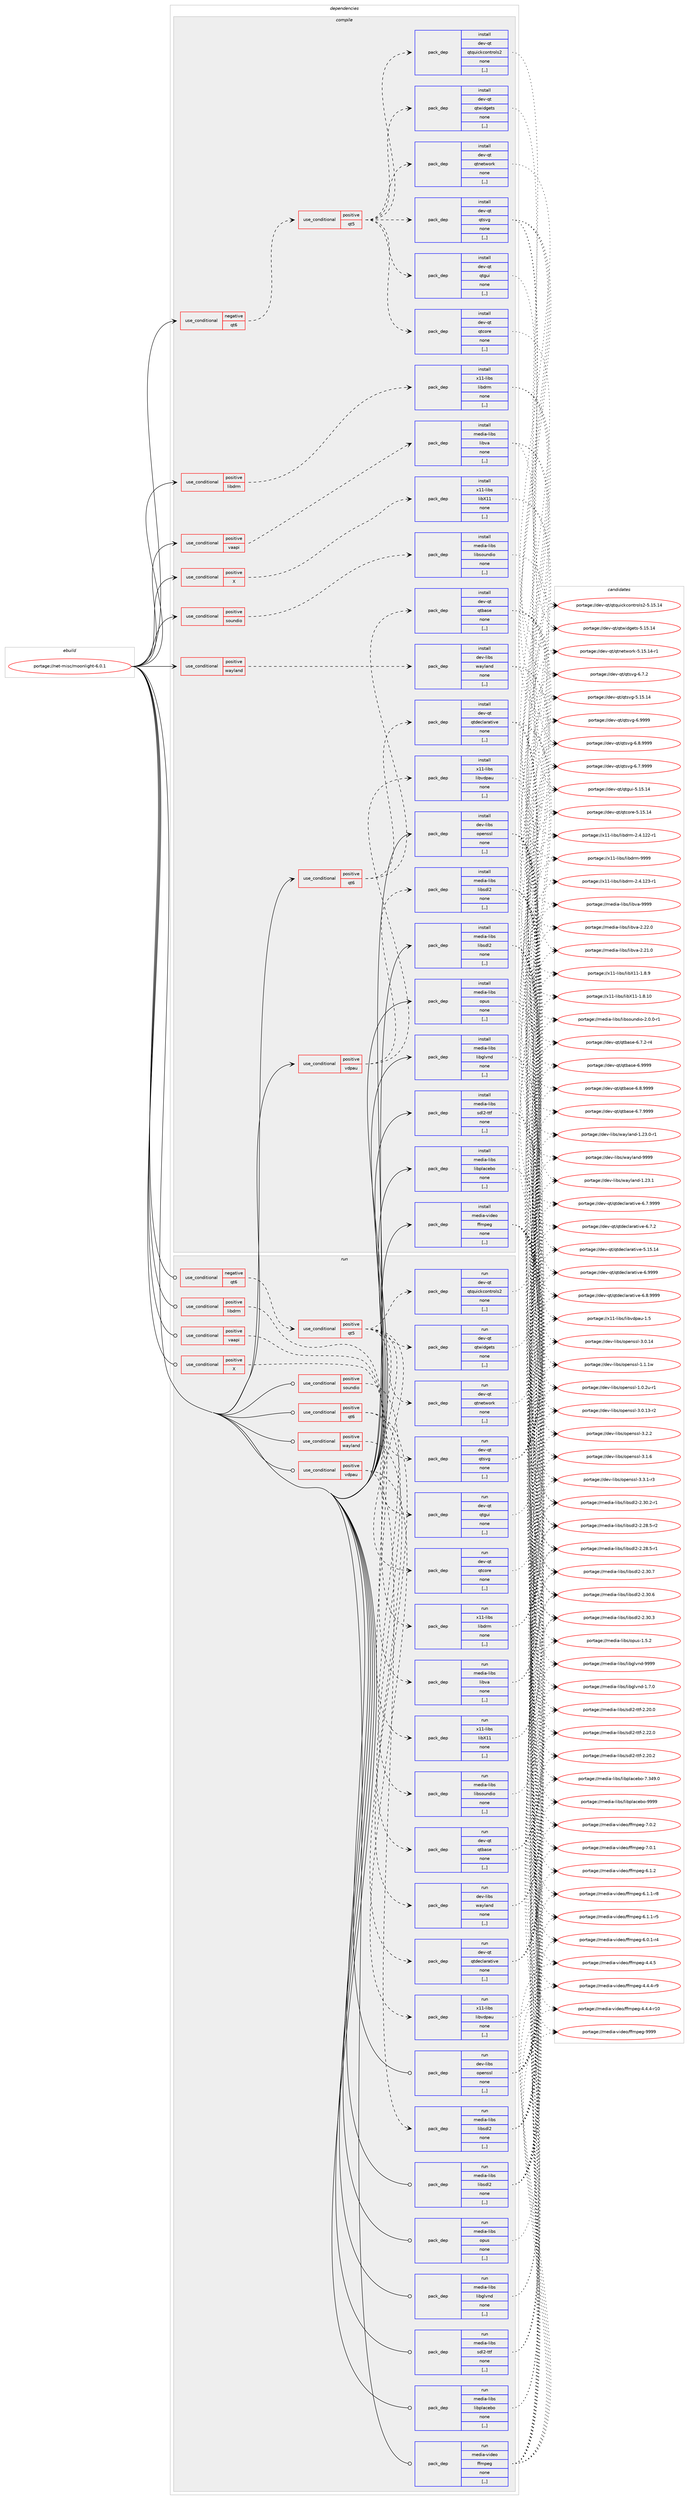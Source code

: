 digraph prolog {

# *************
# Graph options
# *************

newrank=true;
concentrate=true;
compound=true;
graph [rankdir=LR,fontname=Helvetica,fontsize=10,ranksep=1.5];#, ranksep=2.5, nodesep=0.2];
edge  [arrowhead=vee];
node  [fontname=Helvetica,fontsize=10];

# **********
# The ebuild
# **********

subgraph cluster_leftcol {
color=gray;
label=<<i>ebuild</i>>;
id [label="portage://net-misc/moonlight-6.0.1", color=red, width=4, href="../net-misc/moonlight-6.0.1.svg"];
}

# ****************
# The dependencies
# ****************

subgraph cluster_midcol {
color=gray;
label=<<i>dependencies</i>>;
subgraph cluster_compile {
fillcolor="#eeeeee";
style=filled;
label=<<i>compile</i>>;
subgraph cond231642 {
dependency882439 [label=<<TABLE BORDER="0" CELLBORDER="1" CELLSPACING="0" CELLPADDING="4"><TR><TD ROWSPAN="3" CELLPADDING="10">use_conditional</TD></TR><TR><TD>negative</TD></TR><TR><TD>qt6</TD></TR></TABLE>>, shape=none, color=red];
subgraph cond231643 {
dependency882440 [label=<<TABLE BORDER="0" CELLBORDER="1" CELLSPACING="0" CELLPADDING="4"><TR><TD ROWSPAN="3" CELLPADDING="10">use_conditional</TD></TR><TR><TD>positive</TD></TR><TR><TD>qt5</TD></TR></TABLE>>, shape=none, color=red];
subgraph pack644357 {
dependency882441 [label=<<TABLE BORDER="0" CELLBORDER="1" CELLSPACING="0" CELLPADDING="4" WIDTH="220"><TR><TD ROWSPAN="6" CELLPADDING="30">pack_dep</TD></TR><TR><TD WIDTH="110">install</TD></TR><TR><TD>dev-qt</TD></TR><TR><TD>qtcore</TD></TR><TR><TD>none</TD></TR><TR><TD>[,,]</TD></TR></TABLE>>, shape=none, color=blue];
}
dependency882440:e -> dependency882441:w [weight=20,style="dashed",arrowhead="vee"];
subgraph pack644358 {
dependency882442 [label=<<TABLE BORDER="0" CELLBORDER="1" CELLSPACING="0" CELLPADDING="4" WIDTH="220"><TR><TD ROWSPAN="6" CELLPADDING="30">pack_dep</TD></TR><TR><TD WIDTH="110">install</TD></TR><TR><TD>dev-qt</TD></TR><TR><TD>qtgui</TD></TR><TR><TD>none</TD></TR><TR><TD>[,,]</TD></TR></TABLE>>, shape=none, color=blue];
}
dependency882440:e -> dependency882442:w [weight=20,style="dashed",arrowhead="vee"];
subgraph pack644359 {
dependency882443 [label=<<TABLE BORDER="0" CELLBORDER="1" CELLSPACING="0" CELLPADDING="4" WIDTH="220"><TR><TD ROWSPAN="6" CELLPADDING="30">pack_dep</TD></TR><TR><TD WIDTH="110">install</TD></TR><TR><TD>dev-qt</TD></TR><TR><TD>qtnetwork</TD></TR><TR><TD>none</TD></TR><TR><TD>[,,]</TD></TR></TABLE>>, shape=none, color=blue];
}
dependency882440:e -> dependency882443:w [weight=20,style="dashed",arrowhead="vee"];
subgraph pack644360 {
dependency882444 [label=<<TABLE BORDER="0" CELLBORDER="1" CELLSPACING="0" CELLPADDING="4" WIDTH="220"><TR><TD ROWSPAN="6" CELLPADDING="30">pack_dep</TD></TR><TR><TD WIDTH="110">install</TD></TR><TR><TD>dev-qt</TD></TR><TR><TD>qtquickcontrols2</TD></TR><TR><TD>none</TD></TR><TR><TD>[,,]</TD></TR></TABLE>>, shape=none, color=blue];
}
dependency882440:e -> dependency882444:w [weight=20,style="dashed",arrowhead="vee"];
subgraph pack644361 {
dependency882445 [label=<<TABLE BORDER="0" CELLBORDER="1" CELLSPACING="0" CELLPADDING="4" WIDTH="220"><TR><TD ROWSPAN="6" CELLPADDING="30">pack_dep</TD></TR><TR><TD WIDTH="110">install</TD></TR><TR><TD>dev-qt</TD></TR><TR><TD>qtsvg</TD></TR><TR><TD>none</TD></TR><TR><TD>[,,]</TD></TR></TABLE>>, shape=none, color=blue];
}
dependency882440:e -> dependency882445:w [weight=20,style="dashed",arrowhead="vee"];
subgraph pack644362 {
dependency882446 [label=<<TABLE BORDER="0" CELLBORDER="1" CELLSPACING="0" CELLPADDING="4" WIDTH="220"><TR><TD ROWSPAN="6" CELLPADDING="30">pack_dep</TD></TR><TR><TD WIDTH="110">install</TD></TR><TR><TD>dev-qt</TD></TR><TR><TD>qtwidgets</TD></TR><TR><TD>none</TD></TR><TR><TD>[,,]</TD></TR></TABLE>>, shape=none, color=blue];
}
dependency882440:e -> dependency882446:w [weight=20,style="dashed",arrowhead="vee"];
}
dependency882439:e -> dependency882440:w [weight=20,style="dashed",arrowhead="vee"];
}
id:e -> dependency882439:w [weight=20,style="solid",arrowhead="vee"];
subgraph cond231644 {
dependency882447 [label=<<TABLE BORDER="0" CELLBORDER="1" CELLSPACING="0" CELLPADDING="4"><TR><TD ROWSPAN="3" CELLPADDING="10">use_conditional</TD></TR><TR><TD>positive</TD></TR><TR><TD>X</TD></TR></TABLE>>, shape=none, color=red];
subgraph pack644363 {
dependency882448 [label=<<TABLE BORDER="0" CELLBORDER="1" CELLSPACING="0" CELLPADDING="4" WIDTH="220"><TR><TD ROWSPAN="6" CELLPADDING="30">pack_dep</TD></TR><TR><TD WIDTH="110">install</TD></TR><TR><TD>x11-libs</TD></TR><TR><TD>libX11</TD></TR><TR><TD>none</TD></TR><TR><TD>[,,]</TD></TR></TABLE>>, shape=none, color=blue];
}
dependency882447:e -> dependency882448:w [weight=20,style="dashed",arrowhead="vee"];
}
id:e -> dependency882447:w [weight=20,style="solid",arrowhead="vee"];
subgraph cond231645 {
dependency882449 [label=<<TABLE BORDER="0" CELLBORDER="1" CELLSPACING="0" CELLPADDING="4"><TR><TD ROWSPAN="3" CELLPADDING="10">use_conditional</TD></TR><TR><TD>positive</TD></TR><TR><TD>libdrm</TD></TR></TABLE>>, shape=none, color=red];
subgraph pack644364 {
dependency882450 [label=<<TABLE BORDER="0" CELLBORDER="1" CELLSPACING="0" CELLPADDING="4" WIDTH="220"><TR><TD ROWSPAN="6" CELLPADDING="30">pack_dep</TD></TR><TR><TD WIDTH="110">install</TD></TR><TR><TD>x11-libs</TD></TR><TR><TD>libdrm</TD></TR><TR><TD>none</TD></TR><TR><TD>[,,]</TD></TR></TABLE>>, shape=none, color=blue];
}
dependency882449:e -> dependency882450:w [weight=20,style="dashed",arrowhead="vee"];
}
id:e -> dependency882449:w [weight=20,style="solid",arrowhead="vee"];
subgraph cond231646 {
dependency882451 [label=<<TABLE BORDER="0" CELLBORDER="1" CELLSPACING="0" CELLPADDING="4"><TR><TD ROWSPAN="3" CELLPADDING="10">use_conditional</TD></TR><TR><TD>positive</TD></TR><TR><TD>qt6</TD></TR></TABLE>>, shape=none, color=red];
subgraph pack644365 {
dependency882452 [label=<<TABLE BORDER="0" CELLBORDER="1" CELLSPACING="0" CELLPADDING="4" WIDTH="220"><TR><TD ROWSPAN="6" CELLPADDING="30">pack_dep</TD></TR><TR><TD WIDTH="110">install</TD></TR><TR><TD>dev-qt</TD></TR><TR><TD>qtbase</TD></TR><TR><TD>none</TD></TR><TR><TD>[,,]</TD></TR></TABLE>>, shape=none, color=blue];
}
dependency882451:e -> dependency882452:w [weight=20,style="dashed",arrowhead="vee"];
subgraph pack644366 {
dependency882453 [label=<<TABLE BORDER="0" CELLBORDER="1" CELLSPACING="0" CELLPADDING="4" WIDTH="220"><TR><TD ROWSPAN="6" CELLPADDING="30">pack_dep</TD></TR><TR><TD WIDTH="110">install</TD></TR><TR><TD>dev-qt</TD></TR><TR><TD>qtdeclarative</TD></TR><TR><TD>none</TD></TR><TR><TD>[,,]</TD></TR></TABLE>>, shape=none, color=blue];
}
dependency882451:e -> dependency882453:w [weight=20,style="dashed",arrowhead="vee"];
}
id:e -> dependency882451:w [weight=20,style="solid",arrowhead="vee"];
subgraph cond231647 {
dependency882454 [label=<<TABLE BORDER="0" CELLBORDER="1" CELLSPACING="0" CELLPADDING="4"><TR><TD ROWSPAN="3" CELLPADDING="10">use_conditional</TD></TR><TR><TD>positive</TD></TR><TR><TD>soundio</TD></TR></TABLE>>, shape=none, color=red];
subgraph pack644367 {
dependency882455 [label=<<TABLE BORDER="0" CELLBORDER="1" CELLSPACING="0" CELLPADDING="4" WIDTH="220"><TR><TD ROWSPAN="6" CELLPADDING="30">pack_dep</TD></TR><TR><TD WIDTH="110">install</TD></TR><TR><TD>media-libs</TD></TR><TR><TD>libsoundio</TD></TR><TR><TD>none</TD></TR><TR><TD>[,,]</TD></TR></TABLE>>, shape=none, color=blue];
}
dependency882454:e -> dependency882455:w [weight=20,style="dashed",arrowhead="vee"];
}
id:e -> dependency882454:w [weight=20,style="solid",arrowhead="vee"];
subgraph cond231648 {
dependency882456 [label=<<TABLE BORDER="0" CELLBORDER="1" CELLSPACING="0" CELLPADDING="4"><TR><TD ROWSPAN="3" CELLPADDING="10">use_conditional</TD></TR><TR><TD>positive</TD></TR><TR><TD>vaapi</TD></TR></TABLE>>, shape=none, color=red];
subgraph pack644368 {
dependency882457 [label=<<TABLE BORDER="0" CELLBORDER="1" CELLSPACING="0" CELLPADDING="4" WIDTH="220"><TR><TD ROWSPAN="6" CELLPADDING="30">pack_dep</TD></TR><TR><TD WIDTH="110">install</TD></TR><TR><TD>media-libs</TD></TR><TR><TD>libva</TD></TR><TR><TD>none</TD></TR><TR><TD>[,,]</TD></TR></TABLE>>, shape=none, color=blue];
}
dependency882456:e -> dependency882457:w [weight=20,style="dashed",arrowhead="vee"];
}
id:e -> dependency882456:w [weight=20,style="solid",arrowhead="vee"];
subgraph cond231649 {
dependency882458 [label=<<TABLE BORDER="0" CELLBORDER="1" CELLSPACING="0" CELLPADDING="4"><TR><TD ROWSPAN="3" CELLPADDING="10">use_conditional</TD></TR><TR><TD>positive</TD></TR><TR><TD>vdpau</TD></TR></TABLE>>, shape=none, color=red];
subgraph pack644369 {
dependency882459 [label=<<TABLE BORDER="0" CELLBORDER="1" CELLSPACING="0" CELLPADDING="4" WIDTH="220"><TR><TD ROWSPAN="6" CELLPADDING="30">pack_dep</TD></TR><TR><TD WIDTH="110">install</TD></TR><TR><TD>x11-libs</TD></TR><TR><TD>libvdpau</TD></TR><TR><TD>none</TD></TR><TR><TD>[,,]</TD></TR></TABLE>>, shape=none, color=blue];
}
dependency882458:e -> dependency882459:w [weight=20,style="dashed",arrowhead="vee"];
subgraph pack644370 {
dependency882460 [label=<<TABLE BORDER="0" CELLBORDER="1" CELLSPACING="0" CELLPADDING="4" WIDTH="220"><TR><TD ROWSPAN="6" CELLPADDING="30">pack_dep</TD></TR><TR><TD WIDTH="110">install</TD></TR><TR><TD>media-libs</TD></TR><TR><TD>libsdl2</TD></TR><TR><TD>none</TD></TR><TR><TD>[,,]</TD></TR></TABLE>>, shape=none, color=blue];
}
dependency882458:e -> dependency882460:w [weight=20,style="dashed",arrowhead="vee"];
}
id:e -> dependency882458:w [weight=20,style="solid",arrowhead="vee"];
subgraph cond231650 {
dependency882461 [label=<<TABLE BORDER="0" CELLBORDER="1" CELLSPACING="0" CELLPADDING="4"><TR><TD ROWSPAN="3" CELLPADDING="10">use_conditional</TD></TR><TR><TD>positive</TD></TR><TR><TD>wayland</TD></TR></TABLE>>, shape=none, color=red];
subgraph pack644371 {
dependency882462 [label=<<TABLE BORDER="0" CELLBORDER="1" CELLSPACING="0" CELLPADDING="4" WIDTH="220"><TR><TD ROWSPAN="6" CELLPADDING="30">pack_dep</TD></TR><TR><TD WIDTH="110">install</TD></TR><TR><TD>dev-libs</TD></TR><TR><TD>wayland</TD></TR><TR><TD>none</TD></TR><TR><TD>[,,]</TD></TR></TABLE>>, shape=none, color=blue];
}
dependency882461:e -> dependency882462:w [weight=20,style="dashed",arrowhead="vee"];
}
id:e -> dependency882461:w [weight=20,style="solid",arrowhead="vee"];
subgraph pack644372 {
dependency882463 [label=<<TABLE BORDER="0" CELLBORDER="1" CELLSPACING="0" CELLPADDING="4" WIDTH="220"><TR><TD ROWSPAN="6" CELLPADDING="30">pack_dep</TD></TR><TR><TD WIDTH="110">install</TD></TR><TR><TD>dev-libs</TD></TR><TR><TD>openssl</TD></TR><TR><TD>none</TD></TR><TR><TD>[,,]</TD></TR></TABLE>>, shape=none, color=blue];
}
id:e -> dependency882463:w [weight=20,style="solid",arrowhead="vee"];
subgraph pack644373 {
dependency882464 [label=<<TABLE BORDER="0" CELLBORDER="1" CELLSPACING="0" CELLPADDING="4" WIDTH="220"><TR><TD ROWSPAN="6" CELLPADDING="30">pack_dep</TD></TR><TR><TD WIDTH="110">install</TD></TR><TR><TD>media-libs</TD></TR><TR><TD>libglvnd</TD></TR><TR><TD>none</TD></TR><TR><TD>[,,]</TD></TR></TABLE>>, shape=none, color=blue];
}
id:e -> dependency882464:w [weight=20,style="solid",arrowhead="vee"];
subgraph pack644374 {
dependency882465 [label=<<TABLE BORDER="0" CELLBORDER="1" CELLSPACING="0" CELLPADDING="4" WIDTH="220"><TR><TD ROWSPAN="6" CELLPADDING="30">pack_dep</TD></TR><TR><TD WIDTH="110">install</TD></TR><TR><TD>media-libs</TD></TR><TR><TD>libplacebo</TD></TR><TR><TD>none</TD></TR><TR><TD>[,,]</TD></TR></TABLE>>, shape=none, color=blue];
}
id:e -> dependency882465:w [weight=20,style="solid",arrowhead="vee"];
subgraph pack644375 {
dependency882466 [label=<<TABLE BORDER="0" CELLBORDER="1" CELLSPACING="0" CELLPADDING="4" WIDTH="220"><TR><TD ROWSPAN="6" CELLPADDING="30">pack_dep</TD></TR><TR><TD WIDTH="110">install</TD></TR><TR><TD>media-libs</TD></TR><TR><TD>libsdl2</TD></TR><TR><TD>none</TD></TR><TR><TD>[,,]</TD></TR></TABLE>>, shape=none, color=blue];
}
id:e -> dependency882466:w [weight=20,style="solid",arrowhead="vee"];
subgraph pack644376 {
dependency882467 [label=<<TABLE BORDER="0" CELLBORDER="1" CELLSPACING="0" CELLPADDING="4" WIDTH="220"><TR><TD ROWSPAN="6" CELLPADDING="30">pack_dep</TD></TR><TR><TD WIDTH="110">install</TD></TR><TR><TD>media-libs</TD></TR><TR><TD>opus</TD></TR><TR><TD>none</TD></TR><TR><TD>[,,]</TD></TR></TABLE>>, shape=none, color=blue];
}
id:e -> dependency882467:w [weight=20,style="solid",arrowhead="vee"];
subgraph pack644377 {
dependency882468 [label=<<TABLE BORDER="0" CELLBORDER="1" CELLSPACING="0" CELLPADDING="4" WIDTH="220"><TR><TD ROWSPAN="6" CELLPADDING="30">pack_dep</TD></TR><TR><TD WIDTH="110">install</TD></TR><TR><TD>media-libs</TD></TR><TR><TD>sdl2-ttf</TD></TR><TR><TD>none</TD></TR><TR><TD>[,,]</TD></TR></TABLE>>, shape=none, color=blue];
}
id:e -> dependency882468:w [weight=20,style="solid",arrowhead="vee"];
subgraph pack644378 {
dependency882469 [label=<<TABLE BORDER="0" CELLBORDER="1" CELLSPACING="0" CELLPADDING="4" WIDTH="220"><TR><TD ROWSPAN="6" CELLPADDING="30">pack_dep</TD></TR><TR><TD WIDTH="110">install</TD></TR><TR><TD>media-video</TD></TR><TR><TD>ffmpeg</TD></TR><TR><TD>none</TD></TR><TR><TD>[,,]</TD></TR></TABLE>>, shape=none, color=blue];
}
id:e -> dependency882469:w [weight=20,style="solid",arrowhead="vee"];
}
subgraph cluster_compileandrun {
fillcolor="#eeeeee";
style=filled;
label=<<i>compile and run</i>>;
}
subgraph cluster_run {
fillcolor="#eeeeee";
style=filled;
label=<<i>run</i>>;
subgraph cond231651 {
dependency882470 [label=<<TABLE BORDER="0" CELLBORDER="1" CELLSPACING="0" CELLPADDING="4"><TR><TD ROWSPAN="3" CELLPADDING="10">use_conditional</TD></TR><TR><TD>negative</TD></TR><TR><TD>qt6</TD></TR></TABLE>>, shape=none, color=red];
subgraph cond231652 {
dependency882471 [label=<<TABLE BORDER="0" CELLBORDER="1" CELLSPACING="0" CELLPADDING="4"><TR><TD ROWSPAN="3" CELLPADDING="10">use_conditional</TD></TR><TR><TD>positive</TD></TR><TR><TD>qt5</TD></TR></TABLE>>, shape=none, color=red];
subgraph pack644379 {
dependency882472 [label=<<TABLE BORDER="0" CELLBORDER="1" CELLSPACING="0" CELLPADDING="4" WIDTH="220"><TR><TD ROWSPAN="6" CELLPADDING="30">pack_dep</TD></TR><TR><TD WIDTH="110">run</TD></TR><TR><TD>dev-qt</TD></TR><TR><TD>qtcore</TD></TR><TR><TD>none</TD></TR><TR><TD>[,,]</TD></TR></TABLE>>, shape=none, color=blue];
}
dependency882471:e -> dependency882472:w [weight=20,style="dashed",arrowhead="vee"];
subgraph pack644380 {
dependency882473 [label=<<TABLE BORDER="0" CELLBORDER="1" CELLSPACING="0" CELLPADDING="4" WIDTH="220"><TR><TD ROWSPAN="6" CELLPADDING="30">pack_dep</TD></TR><TR><TD WIDTH="110">run</TD></TR><TR><TD>dev-qt</TD></TR><TR><TD>qtgui</TD></TR><TR><TD>none</TD></TR><TR><TD>[,,]</TD></TR></TABLE>>, shape=none, color=blue];
}
dependency882471:e -> dependency882473:w [weight=20,style="dashed",arrowhead="vee"];
subgraph pack644381 {
dependency882474 [label=<<TABLE BORDER="0" CELLBORDER="1" CELLSPACING="0" CELLPADDING="4" WIDTH="220"><TR><TD ROWSPAN="6" CELLPADDING="30">pack_dep</TD></TR><TR><TD WIDTH="110">run</TD></TR><TR><TD>dev-qt</TD></TR><TR><TD>qtnetwork</TD></TR><TR><TD>none</TD></TR><TR><TD>[,,]</TD></TR></TABLE>>, shape=none, color=blue];
}
dependency882471:e -> dependency882474:w [weight=20,style="dashed",arrowhead="vee"];
subgraph pack644382 {
dependency882475 [label=<<TABLE BORDER="0" CELLBORDER="1" CELLSPACING="0" CELLPADDING="4" WIDTH="220"><TR><TD ROWSPAN="6" CELLPADDING="30">pack_dep</TD></TR><TR><TD WIDTH="110">run</TD></TR><TR><TD>dev-qt</TD></TR><TR><TD>qtquickcontrols2</TD></TR><TR><TD>none</TD></TR><TR><TD>[,,]</TD></TR></TABLE>>, shape=none, color=blue];
}
dependency882471:e -> dependency882475:w [weight=20,style="dashed",arrowhead="vee"];
subgraph pack644383 {
dependency882476 [label=<<TABLE BORDER="0" CELLBORDER="1" CELLSPACING="0" CELLPADDING="4" WIDTH="220"><TR><TD ROWSPAN="6" CELLPADDING="30">pack_dep</TD></TR><TR><TD WIDTH="110">run</TD></TR><TR><TD>dev-qt</TD></TR><TR><TD>qtsvg</TD></TR><TR><TD>none</TD></TR><TR><TD>[,,]</TD></TR></TABLE>>, shape=none, color=blue];
}
dependency882471:e -> dependency882476:w [weight=20,style="dashed",arrowhead="vee"];
subgraph pack644384 {
dependency882477 [label=<<TABLE BORDER="0" CELLBORDER="1" CELLSPACING="0" CELLPADDING="4" WIDTH="220"><TR><TD ROWSPAN="6" CELLPADDING="30">pack_dep</TD></TR><TR><TD WIDTH="110">run</TD></TR><TR><TD>dev-qt</TD></TR><TR><TD>qtwidgets</TD></TR><TR><TD>none</TD></TR><TR><TD>[,,]</TD></TR></TABLE>>, shape=none, color=blue];
}
dependency882471:e -> dependency882477:w [weight=20,style="dashed",arrowhead="vee"];
}
dependency882470:e -> dependency882471:w [weight=20,style="dashed",arrowhead="vee"];
}
id:e -> dependency882470:w [weight=20,style="solid",arrowhead="odot"];
subgraph cond231653 {
dependency882478 [label=<<TABLE BORDER="0" CELLBORDER="1" CELLSPACING="0" CELLPADDING="4"><TR><TD ROWSPAN="3" CELLPADDING="10">use_conditional</TD></TR><TR><TD>positive</TD></TR><TR><TD>X</TD></TR></TABLE>>, shape=none, color=red];
subgraph pack644385 {
dependency882479 [label=<<TABLE BORDER="0" CELLBORDER="1" CELLSPACING="0" CELLPADDING="4" WIDTH="220"><TR><TD ROWSPAN="6" CELLPADDING="30">pack_dep</TD></TR><TR><TD WIDTH="110">run</TD></TR><TR><TD>x11-libs</TD></TR><TR><TD>libX11</TD></TR><TR><TD>none</TD></TR><TR><TD>[,,]</TD></TR></TABLE>>, shape=none, color=blue];
}
dependency882478:e -> dependency882479:w [weight=20,style="dashed",arrowhead="vee"];
}
id:e -> dependency882478:w [weight=20,style="solid",arrowhead="odot"];
subgraph cond231654 {
dependency882480 [label=<<TABLE BORDER="0" CELLBORDER="1" CELLSPACING="0" CELLPADDING="4"><TR><TD ROWSPAN="3" CELLPADDING="10">use_conditional</TD></TR><TR><TD>positive</TD></TR><TR><TD>libdrm</TD></TR></TABLE>>, shape=none, color=red];
subgraph pack644386 {
dependency882481 [label=<<TABLE BORDER="0" CELLBORDER="1" CELLSPACING="0" CELLPADDING="4" WIDTH="220"><TR><TD ROWSPAN="6" CELLPADDING="30">pack_dep</TD></TR><TR><TD WIDTH="110">run</TD></TR><TR><TD>x11-libs</TD></TR><TR><TD>libdrm</TD></TR><TR><TD>none</TD></TR><TR><TD>[,,]</TD></TR></TABLE>>, shape=none, color=blue];
}
dependency882480:e -> dependency882481:w [weight=20,style="dashed",arrowhead="vee"];
}
id:e -> dependency882480:w [weight=20,style="solid",arrowhead="odot"];
subgraph cond231655 {
dependency882482 [label=<<TABLE BORDER="0" CELLBORDER="1" CELLSPACING="0" CELLPADDING="4"><TR><TD ROWSPAN="3" CELLPADDING="10">use_conditional</TD></TR><TR><TD>positive</TD></TR><TR><TD>qt6</TD></TR></TABLE>>, shape=none, color=red];
subgraph pack644387 {
dependency882483 [label=<<TABLE BORDER="0" CELLBORDER="1" CELLSPACING="0" CELLPADDING="4" WIDTH="220"><TR><TD ROWSPAN="6" CELLPADDING="30">pack_dep</TD></TR><TR><TD WIDTH="110">run</TD></TR><TR><TD>dev-qt</TD></TR><TR><TD>qtbase</TD></TR><TR><TD>none</TD></TR><TR><TD>[,,]</TD></TR></TABLE>>, shape=none, color=blue];
}
dependency882482:e -> dependency882483:w [weight=20,style="dashed",arrowhead="vee"];
subgraph pack644388 {
dependency882484 [label=<<TABLE BORDER="0" CELLBORDER="1" CELLSPACING="0" CELLPADDING="4" WIDTH="220"><TR><TD ROWSPAN="6" CELLPADDING="30">pack_dep</TD></TR><TR><TD WIDTH="110">run</TD></TR><TR><TD>dev-qt</TD></TR><TR><TD>qtdeclarative</TD></TR><TR><TD>none</TD></TR><TR><TD>[,,]</TD></TR></TABLE>>, shape=none, color=blue];
}
dependency882482:e -> dependency882484:w [weight=20,style="dashed",arrowhead="vee"];
}
id:e -> dependency882482:w [weight=20,style="solid",arrowhead="odot"];
subgraph cond231656 {
dependency882485 [label=<<TABLE BORDER="0" CELLBORDER="1" CELLSPACING="0" CELLPADDING="4"><TR><TD ROWSPAN="3" CELLPADDING="10">use_conditional</TD></TR><TR><TD>positive</TD></TR><TR><TD>soundio</TD></TR></TABLE>>, shape=none, color=red];
subgraph pack644389 {
dependency882486 [label=<<TABLE BORDER="0" CELLBORDER="1" CELLSPACING="0" CELLPADDING="4" WIDTH="220"><TR><TD ROWSPAN="6" CELLPADDING="30">pack_dep</TD></TR><TR><TD WIDTH="110">run</TD></TR><TR><TD>media-libs</TD></TR><TR><TD>libsoundio</TD></TR><TR><TD>none</TD></TR><TR><TD>[,,]</TD></TR></TABLE>>, shape=none, color=blue];
}
dependency882485:e -> dependency882486:w [weight=20,style="dashed",arrowhead="vee"];
}
id:e -> dependency882485:w [weight=20,style="solid",arrowhead="odot"];
subgraph cond231657 {
dependency882487 [label=<<TABLE BORDER="0" CELLBORDER="1" CELLSPACING="0" CELLPADDING="4"><TR><TD ROWSPAN="3" CELLPADDING="10">use_conditional</TD></TR><TR><TD>positive</TD></TR><TR><TD>vaapi</TD></TR></TABLE>>, shape=none, color=red];
subgraph pack644390 {
dependency882488 [label=<<TABLE BORDER="0" CELLBORDER="1" CELLSPACING="0" CELLPADDING="4" WIDTH="220"><TR><TD ROWSPAN="6" CELLPADDING="30">pack_dep</TD></TR><TR><TD WIDTH="110">run</TD></TR><TR><TD>media-libs</TD></TR><TR><TD>libva</TD></TR><TR><TD>none</TD></TR><TR><TD>[,,]</TD></TR></TABLE>>, shape=none, color=blue];
}
dependency882487:e -> dependency882488:w [weight=20,style="dashed",arrowhead="vee"];
}
id:e -> dependency882487:w [weight=20,style="solid",arrowhead="odot"];
subgraph cond231658 {
dependency882489 [label=<<TABLE BORDER="0" CELLBORDER="1" CELLSPACING="0" CELLPADDING="4"><TR><TD ROWSPAN="3" CELLPADDING="10">use_conditional</TD></TR><TR><TD>positive</TD></TR><TR><TD>vdpau</TD></TR></TABLE>>, shape=none, color=red];
subgraph pack644391 {
dependency882490 [label=<<TABLE BORDER="0" CELLBORDER="1" CELLSPACING="0" CELLPADDING="4" WIDTH="220"><TR><TD ROWSPAN="6" CELLPADDING="30">pack_dep</TD></TR><TR><TD WIDTH="110">run</TD></TR><TR><TD>x11-libs</TD></TR><TR><TD>libvdpau</TD></TR><TR><TD>none</TD></TR><TR><TD>[,,]</TD></TR></TABLE>>, shape=none, color=blue];
}
dependency882489:e -> dependency882490:w [weight=20,style="dashed",arrowhead="vee"];
subgraph pack644392 {
dependency882491 [label=<<TABLE BORDER="0" CELLBORDER="1" CELLSPACING="0" CELLPADDING="4" WIDTH="220"><TR><TD ROWSPAN="6" CELLPADDING="30">pack_dep</TD></TR><TR><TD WIDTH="110">run</TD></TR><TR><TD>media-libs</TD></TR><TR><TD>libsdl2</TD></TR><TR><TD>none</TD></TR><TR><TD>[,,]</TD></TR></TABLE>>, shape=none, color=blue];
}
dependency882489:e -> dependency882491:w [weight=20,style="dashed",arrowhead="vee"];
}
id:e -> dependency882489:w [weight=20,style="solid",arrowhead="odot"];
subgraph cond231659 {
dependency882492 [label=<<TABLE BORDER="0" CELLBORDER="1" CELLSPACING="0" CELLPADDING="4"><TR><TD ROWSPAN="3" CELLPADDING="10">use_conditional</TD></TR><TR><TD>positive</TD></TR><TR><TD>wayland</TD></TR></TABLE>>, shape=none, color=red];
subgraph pack644393 {
dependency882493 [label=<<TABLE BORDER="0" CELLBORDER="1" CELLSPACING="0" CELLPADDING="4" WIDTH="220"><TR><TD ROWSPAN="6" CELLPADDING="30">pack_dep</TD></TR><TR><TD WIDTH="110">run</TD></TR><TR><TD>dev-libs</TD></TR><TR><TD>wayland</TD></TR><TR><TD>none</TD></TR><TR><TD>[,,]</TD></TR></TABLE>>, shape=none, color=blue];
}
dependency882492:e -> dependency882493:w [weight=20,style="dashed",arrowhead="vee"];
}
id:e -> dependency882492:w [weight=20,style="solid",arrowhead="odot"];
subgraph pack644394 {
dependency882494 [label=<<TABLE BORDER="0" CELLBORDER="1" CELLSPACING="0" CELLPADDING="4" WIDTH="220"><TR><TD ROWSPAN="6" CELLPADDING="30">pack_dep</TD></TR><TR><TD WIDTH="110">run</TD></TR><TR><TD>dev-libs</TD></TR><TR><TD>openssl</TD></TR><TR><TD>none</TD></TR><TR><TD>[,,]</TD></TR></TABLE>>, shape=none, color=blue];
}
id:e -> dependency882494:w [weight=20,style="solid",arrowhead="odot"];
subgraph pack644395 {
dependency882495 [label=<<TABLE BORDER="0" CELLBORDER="1" CELLSPACING="0" CELLPADDING="4" WIDTH="220"><TR><TD ROWSPAN="6" CELLPADDING="30">pack_dep</TD></TR><TR><TD WIDTH="110">run</TD></TR><TR><TD>media-libs</TD></TR><TR><TD>libglvnd</TD></TR><TR><TD>none</TD></TR><TR><TD>[,,]</TD></TR></TABLE>>, shape=none, color=blue];
}
id:e -> dependency882495:w [weight=20,style="solid",arrowhead="odot"];
subgraph pack644396 {
dependency882496 [label=<<TABLE BORDER="0" CELLBORDER="1" CELLSPACING="0" CELLPADDING="4" WIDTH="220"><TR><TD ROWSPAN="6" CELLPADDING="30">pack_dep</TD></TR><TR><TD WIDTH="110">run</TD></TR><TR><TD>media-libs</TD></TR><TR><TD>libplacebo</TD></TR><TR><TD>none</TD></TR><TR><TD>[,,]</TD></TR></TABLE>>, shape=none, color=blue];
}
id:e -> dependency882496:w [weight=20,style="solid",arrowhead="odot"];
subgraph pack644397 {
dependency882497 [label=<<TABLE BORDER="0" CELLBORDER="1" CELLSPACING="0" CELLPADDING="4" WIDTH="220"><TR><TD ROWSPAN="6" CELLPADDING="30">pack_dep</TD></TR><TR><TD WIDTH="110">run</TD></TR><TR><TD>media-libs</TD></TR><TR><TD>libsdl2</TD></TR><TR><TD>none</TD></TR><TR><TD>[,,]</TD></TR></TABLE>>, shape=none, color=blue];
}
id:e -> dependency882497:w [weight=20,style="solid",arrowhead="odot"];
subgraph pack644398 {
dependency882498 [label=<<TABLE BORDER="0" CELLBORDER="1" CELLSPACING="0" CELLPADDING="4" WIDTH="220"><TR><TD ROWSPAN="6" CELLPADDING="30">pack_dep</TD></TR><TR><TD WIDTH="110">run</TD></TR><TR><TD>media-libs</TD></TR><TR><TD>opus</TD></TR><TR><TD>none</TD></TR><TR><TD>[,,]</TD></TR></TABLE>>, shape=none, color=blue];
}
id:e -> dependency882498:w [weight=20,style="solid",arrowhead="odot"];
subgraph pack644399 {
dependency882499 [label=<<TABLE BORDER="0" CELLBORDER="1" CELLSPACING="0" CELLPADDING="4" WIDTH="220"><TR><TD ROWSPAN="6" CELLPADDING="30">pack_dep</TD></TR><TR><TD WIDTH="110">run</TD></TR><TR><TD>media-libs</TD></TR><TR><TD>sdl2-ttf</TD></TR><TR><TD>none</TD></TR><TR><TD>[,,]</TD></TR></TABLE>>, shape=none, color=blue];
}
id:e -> dependency882499:w [weight=20,style="solid",arrowhead="odot"];
subgraph pack644400 {
dependency882500 [label=<<TABLE BORDER="0" CELLBORDER="1" CELLSPACING="0" CELLPADDING="4" WIDTH="220"><TR><TD ROWSPAN="6" CELLPADDING="30">pack_dep</TD></TR><TR><TD WIDTH="110">run</TD></TR><TR><TD>media-video</TD></TR><TR><TD>ffmpeg</TD></TR><TR><TD>none</TD></TR><TR><TD>[,,]</TD></TR></TABLE>>, shape=none, color=blue];
}
id:e -> dependency882500:w [weight=20,style="solid",arrowhead="odot"];
}
}

# **************
# The candidates
# **************

subgraph cluster_choices {
rank=same;
color=gray;
label=<<i>candidates</i>>;

subgraph choice644357 {
color=black;
nodesep=1;
choice1001011184511311647113116991111141014553464953464952 [label="portage://dev-qt/qtcore-5.15.14", color=red, width=4,href="../dev-qt/qtcore-5.15.14.svg"];
dependency882441:e -> choice1001011184511311647113116991111141014553464953464952:w [style=dotted,weight="100"];
}
subgraph choice644358 {
color=black;
nodesep=1;
choice10010111845113116471131161031171054553464953464952 [label="portage://dev-qt/qtgui-5.15.14", color=red, width=4,href="../dev-qt/qtgui-5.15.14.svg"];
dependency882442:e -> choice10010111845113116471131161031171054553464953464952:w [style=dotted,weight="100"];
}
subgraph choice644359 {
color=black;
nodesep=1;
choice100101118451131164711311611010111611911111410745534649534649524511449 [label="portage://dev-qt/qtnetwork-5.15.14-r1", color=red, width=4,href="../dev-qt/qtnetwork-5.15.14-r1.svg"];
dependency882443:e -> choice100101118451131164711311611010111611911111410745534649534649524511449:w [style=dotted,weight="100"];
}
subgraph choice644360 {
color=black;
nodesep=1;
choice10010111845113116471131161131171059910799111110116114111108115504553464953464952 [label="portage://dev-qt/qtquickcontrols2-5.15.14", color=red, width=4,href="../dev-qt/qtquickcontrols2-5.15.14.svg"];
dependency882444:e -> choice10010111845113116471131161131171059910799111110116114111108115504553464953464952:w [style=dotted,weight="100"];
}
subgraph choice644361 {
color=black;
nodesep=1;
choice100101118451131164711311611511810345544657575757 [label="portage://dev-qt/qtsvg-6.9999", color=red, width=4,href="../dev-qt/qtsvg-6.9999.svg"];
choice1001011184511311647113116115118103455446564657575757 [label="portage://dev-qt/qtsvg-6.8.9999", color=red, width=4,href="../dev-qt/qtsvg-6.8.9999.svg"];
choice1001011184511311647113116115118103455446554657575757 [label="portage://dev-qt/qtsvg-6.7.9999", color=red, width=4,href="../dev-qt/qtsvg-6.7.9999.svg"];
choice1001011184511311647113116115118103455446554650 [label="portage://dev-qt/qtsvg-6.7.2", color=red, width=4,href="../dev-qt/qtsvg-6.7.2.svg"];
choice10010111845113116471131161151181034553464953464952 [label="portage://dev-qt/qtsvg-5.15.14", color=red, width=4,href="../dev-qt/qtsvg-5.15.14.svg"];
dependency882445:e -> choice100101118451131164711311611511810345544657575757:w [style=dotted,weight="100"];
dependency882445:e -> choice1001011184511311647113116115118103455446564657575757:w [style=dotted,weight="100"];
dependency882445:e -> choice1001011184511311647113116115118103455446554657575757:w [style=dotted,weight="100"];
dependency882445:e -> choice1001011184511311647113116115118103455446554650:w [style=dotted,weight="100"];
dependency882445:e -> choice10010111845113116471131161151181034553464953464952:w [style=dotted,weight="100"];
}
subgraph choice644362 {
color=black;
nodesep=1;
choice10010111845113116471131161191051001031011161154553464953464952 [label="portage://dev-qt/qtwidgets-5.15.14", color=red, width=4,href="../dev-qt/qtwidgets-5.15.14.svg"];
dependency882446:e -> choice10010111845113116471131161191051001031011161154553464953464952:w [style=dotted,weight="100"];
}
subgraph choice644363 {
color=black;
nodesep=1;
choice12049494510810598115471081059888494945494656464948 [label="portage://x11-libs/libX11-1.8.10", color=red, width=4,href="../x11-libs/libX11-1.8.10.svg"];
choice120494945108105981154710810598884949454946564657 [label="portage://x11-libs/libX11-1.8.9", color=red, width=4,href="../x11-libs/libX11-1.8.9.svg"];
dependency882448:e -> choice12049494510810598115471081059888494945494656464948:w [style=dotted,weight="100"];
dependency882448:e -> choice120494945108105981154710810598884949454946564657:w [style=dotted,weight="100"];
}
subgraph choice644364 {
color=black;
nodesep=1;
choice1204949451081059811547108105981001141094557575757 [label="portage://x11-libs/libdrm-9999", color=red, width=4,href="../x11-libs/libdrm-9999.svg"];
choice12049494510810598115471081059810011410945504652464950514511449 [label="portage://x11-libs/libdrm-2.4.123-r1", color=red, width=4,href="../x11-libs/libdrm-2.4.123-r1.svg"];
choice12049494510810598115471081059810011410945504652464950504511449 [label="portage://x11-libs/libdrm-2.4.122-r1", color=red, width=4,href="../x11-libs/libdrm-2.4.122-r1.svg"];
dependency882450:e -> choice1204949451081059811547108105981001141094557575757:w [style=dotted,weight="100"];
dependency882450:e -> choice12049494510810598115471081059810011410945504652464950514511449:w [style=dotted,weight="100"];
dependency882450:e -> choice12049494510810598115471081059810011410945504652464950504511449:w [style=dotted,weight="100"];
}
subgraph choice644365 {
color=black;
nodesep=1;
choice1001011184511311647113116989711510145544657575757 [label="portage://dev-qt/qtbase-6.9999", color=red, width=4,href="../dev-qt/qtbase-6.9999.svg"];
choice10010111845113116471131169897115101455446564657575757 [label="portage://dev-qt/qtbase-6.8.9999", color=red, width=4,href="../dev-qt/qtbase-6.8.9999.svg"];
choice10010111845113116471131169897115101455446554657575757 [label="portage://dev-qt/qtbase-6.7.9999", color=red, width=4,href="../dev-qt/qtbase-6.7.9999.svg"];
choice100101118451131164711311698971151014554465546504511452 [label="portage://dev-qt/qtbase-6.7.2-r4", color=red, width=4,href="../dev-qt/qtbase-6.7.2-r4.svg"];
dependency882452:e -> choice1001011184511311647113116989711510145544657575757:w [style=dotted,weight="100"];
dependency882452:e -> choice10010111845113116471131169897115101455446564657575757:w [style=dotted,weight="100"];
dependency882452:e -> choice10010111845113116471131169897115101455446554657575757:w [style=dotted,weight="100"];
dependency882452:e -> choice100101118451131164711311698971151014554465546504511452:w [style=dotted,weight="100"];
}
subgraph choice644366 {
color=black;
nodesep=1;
choice100101118451131164711311610010199108971149711610511810145544657575757 [label="portage://dev-qt/qtdeclarative-6.9999", color=red, width=4,href="../dev-qt/qtdeclarative-6.9999.svg"];
choice1001011184511311647113116100101991089711497116105118101455446564657575757 [label="portage://dev-qt/qtdeclarative-6.8.9999", color=red, width=4,href="../dev-qt/qtdeclarative-6.8.9999.svg"];
choice1001011184511311647113116100101991089711497116105118101455446554657575757 [label="portage://dev-qt/qtdeclarative-6.7.9999", color=red, width=4,href="../dev-qt/qtdeclarative-6.7.9999.svg"];
choice1001011184511311647113116100101991089711497116105118101455446554650 [label="portage://dev-qt/qtdeclarative-6.7.2", color=red, width=4,href="../dev-qt/qtdeclarative-6.7.2.svg"];
choice10010111845113116471131161001019910897114971161051181014553464953464952 [label="portage://dev-qt/qtdeclarative-5.15.14", color=red, width=4,href="../dev-qt/qtdeclarative-5.15.14.svg"];
dependency882453:e -> choice100101118451131164711311610010199108971149711610511810145544657575757:w [style=dotted,weight="100"];
dependency882453:e -> choice1001011184511311647113116100101991089711497116105118101455446564657575757:w [style=dotted,weight="100"];
dependency882453:e -> choice1001011184511311647113116100101991089711497116105118101455446554657575757:w [style=dotted,weight="100"];
dependency882453:e -> choice1001011184511311647113116100101991089711497116105118101455446554650:w [style=dotted,weight="100"];
dependency882453:e -> choice10010111845113116471131161001019910897114971161051181014553464953464952:w [style=dotted,weight="100"];
}
subgraph choice644367 {
color=black;
nodesep=1;
choice10910110010597451081059811547108105981151111171101001051114550464846484511449 [label="portage://media-libs/libsoundio-2.0.0-r1", color=red, width=4,href="../media-libs/libsoundio-2.0.0-r1.svg"];
dependency882455:e -> choice10910110010597451081059811547108105981151111171101001051114550464846484511449:w [style=dotted,weight="100"];
}
subgraph choice644368 {
color=black;
nodesep=1;
choice1091011001059745108105981154710810598118974557575757 [label="portage://media-libs/libva-9999", color=red, width=4,href="../media-libs/libva-9999.svg"];
choice10910110010597451081059811547108105981189745504650504648 [label="portage://media-libs/libva-2.22.0", color=red, width=4,href="../media-libs/libva-2.22.0.svg"];
choice10910110010597451081059811547108105981189745504650494648 [label="portage://media-libs/libva-2.21.0", color=red, width=4,href="../media-libs/libva-2.21.0.svg"];
dependency882457:e -> choice1091011001059745108105981154710810598118974557575757:w [style=dotted,weight="100"];
dependency882457:e -> choice10910110010597451081059811547108105981189745504650504648:w [style=dotted,weight="100"];
dependency882457:e -> choice10910110010597451081059811547108105981189745504650494648:w [style=dotted,weight="100"];
}
subgraph choice644369 {
color=black;
nodesep=1;
choice1204949451081059811547108105981181001129711745494653 [label="portage://x11-libs/libvdpau-1.5", color=red, width=4,href="../x11-libs/libvdpau-1.5.svg"];
dependency882459:e -> choice1204949451081059811547108105981181001129711745494653:w [style=dotted,weight="100"];
}
subgraph choice644370 {
color=black;
nodesep=1;
choice10910110010597451081059811547108105981151001085045504651484655 [label="portage://media-libs/libsdl2-2.30.7", color=red, width=4,href="../media-libs/libsdl2-2.30.7.svg"];
choice10910110010597451081059811547108105981151001085045504651484654 [label="portage://media-libs/libsdl2-2.30.6", color=red, width=4,href="../media-libs/libsdl2-2.30.6.svg"];
choice10910110010597451081059811547108105981151001085045504651484651 [label="portage://media-libs/libsdl2-2.30.3", color=red, width=4,href="../media-libs/libsdl2-2.30.3.svg"];
choice109101100105974510810598115471081059811510010850455046514846504511449 [label="portage://media-libs/libsdl2-2.30.2-r1", color=red, width=4,href="../media-libs/libsdl2-2.30.2-r1.svg"];
choice109101100105974510810598115471081059811510010850455046505646534511450 [label="portage://media-libs/libsdl2-2.28.5-r2", color=red, width=4,href="../media-libs/libsdl2-2.28.5-r2.svg"];
choice109101100105974510810598115471081059811510010850455046505646534511449 [label="portage://media-libs/libsdl2-2.28.5-r1", color=red, width=4,href="../media-libs/libsdl2-2.28.5-r1.svg"];
dependency882460:e -> choice10910110010597451081059811547108105981151001085045504651484655:w [style=dotted,weight="100"];
dependency882460:e -> choice10910110010597451081059811547108105981151001085045504651484654:w [style=dotted,weight="100"];
dependency882460:e -> choice10910110010597451081059811547108105981151001085045504651484651:w [style=dotted,weight="100"];
dependency882460:e -> choice109101100105974510810598115471081059811510010850455046514846504511449:w [style=dotted,weight="100"];
dependency882460:e -> choice109101100105974510810598115471081059811510010850455046505646534511450:w [style=dotted,weight="100"];
dependency882460:e -> choice109101100105974510810598115471081059811510010850455046505646534511449:w [style=dotted,weight="100"];
}
subgraph choice644371 {
color=black;
nodesep=1;
choice10010111845108105981154711997121108971101004557575757 [label="portage://dev-libs/wayland-9999", color=red, width=4,href="../dev-libs/wayland-9999.svg"];
choice100101118451081059811547119971211089711010045494650514649 [label="portage://dev-libs/wayland-1.23.1", color=red, width=4,href="../dev-libs/wayland-1.23.1.svg"];
choice1001011184510810598115471199712110897110100454946505146484511449 [label="portage://dev-libs/wayland-1.23.0-r1", color=red, width=4,href="../dev-libs/wayland-1.23.0-r1.svg"];
dependency882462:e -> choice10010111845108105981154711997121108971101004557575757:w [style=dotted,weight="100"];
dependency882462:e -> choice100101118451081059811547119971211089711010045494650514649:w [style=dotted,weight="100"];
dependency882462:e -> choice1001011184510810598115471199712110897110100454946505146484511449:w [style=dotted,weight="100"];
}
subgraph choice644372 {
color=black;
nodesep=1;
choice1001011184510810598115471111121011101151151084551465146494511451 [label="portage://dev-libs/openssl-3.3.1-r3", color=red, width=4,href="../dev-libs/openssl-3.3.1-r3.svg"];
choice100101118451081059811547111112101110115115108455146504650 [label="portage://dev-libs/openssl-3.2.2", color=red, width=4,href="../dev-libs/openssl-3.2.2.svg"];
choice100101118451081059811547111112101110115115108455146494654 [label="portage://dev-libs/openssl-3.1.6", color=red, width=4,href="../dev-libs/openssl-3.1.6.svg"];
choice10010111845108105981154711111210111011511510845514648464952 [label="portage://dev-libs/openssl-3.0.14", color=red, width=4,href="../dev-libs/openssl-3.0.14.svg"];
choice100101118451081059811547111112101110115115108455146484649514511450 [label="portage://dev-libs/openssl-3.0.13-r2", color=red, width=4,href="../dev-libs/openssl-3.0.13-r2.svg"];
choice100101118451081059811547111112101110115115108454946494649119 [label="portage://dev-libs/openssl-1.1.1w", color=red, width=4,href="../dev-libs/openssl-1.1.1w.svg"];
choice1001011184510810598115471111121011101151151084549464846501174511449 [label="portage://dev-libs/openssl-1.0.2u-r1", color=red, width=4,href="../dev-libs/openssl-1.0.2u-r1.svg"];
dependency882463:e -> choice1001011184510810598115471111121011101151151084551465146494511451:w [style=dotted,weight="100"];
dependency882463:e -> choice100101118451081059811547111112101110115115108455146504650:w [style=dotted,weight="100"];
dependency882463:e -> choice100101118451081059811547111112101110115115108455146494654:w [style=dotted,weight="100"];
dependency882463:e -> choice10010111845108105981154711111210111011511510845514648464952:w [style=dotted,weight="100"];
dependency882463:e -> choice100101118451081059811547111112101110115115108455146484649514511450:w [style=dotted,weight="100"];
dependency882463:e -> choice100101118451081059811547111112101110115115108454946494649119:w [style=dotted,weight="100"];
dependency882463:e -> choice1001011184510810598115471111121011101151151084549464846501174511449:w [style=dotted,weight="100"];
}
subgraph choice644373 {
color=black;
nodesep=1;
choice10910110010597451081059811547108105981031081181101004557575757 [label="portage://media-libs/libglvnd-9999", color=red, width=4,href="../media-libs/libglvnd-9999.svg"];
choice1091011001059745108105981154710810598103108118110100454946554648 [label="portage://media-libs/libglvnd-1.7.0", color=red, width=4,href="../media-libs/libglvnd-1.7.0.svg"];
dependency882464:e -> choice10910110010597451081059811547108105981031081181101004557575757:w [style=dotted,weight="100"];
dependency882464:e -> choice1091011001059745108105981154710810598103108118110100454946554648:w [style=dotted,weight="100"];
}
subgraph choice644374 {
color=black;
nodesep=1;
choice10910110010597451081059811547108105981121089799101981114557575757 [label="portage://media-libs/libplacebo-9999", color=red, width=4,href="../media-libs/libplacebo-9999.svg"];
choice10910110010597451081059811547108105981121089799101981114555465152574648 [label="portage://media-libs/libplacebo-7.349.0", color=red, width=4,href="../media-libs/libplacebo-7.349.0.svg"];
dependency882465:e -> choice10910110010597451081059811547108105981121089799101981114557575757:w [style=dotted,weight="100"];
dependency882465:e -> choice10910110010597451081059811547108105981121089799101981114555465152574648:w [style=dotted,weight="100"];
}
subgraph choice644375 {
color=black;
nodesep=1;
choice10910110010597451081059811547108105981151001085045504651484655 [label="portage://media-libs/libsdl2-2.30.7", color=red, width=4,href="../media-libs/libsdl2-2.30.7.svg"];
choice10910110010597451081059811547108105981151001085045504651484654 [label="portage://media-libs/libsdl2-2.30.6", color=red, width=4,href="../media-libs/libsdl2-2.30.6.svg"];
choice10910110010597451081059811547108105981151001085045504651484651 [label="portage://media-libs/libsdl2-2.30.3", color=red, width=4,href="../media-libs/libsdl2-2.30.3.svg"];
choice109101100105974510810598115471081059811510010850455046514846504511449 [label="portage://media-libs/libsdl2-2.30.2-r1", color=red, width=4,href="../media-libs/libsdl2-2.30.2-r1.svg"];
choice109101100105974510810598115471081059811510010850455046505646534511450 [label="portage://media-libs/libsdl2-2.28.5-r2", color=red, width=4,href="../media-libs/libsdl2-2.28.5-r2.svg"];
choice109101100105974510810598115471081059811510010850455046505646534511449 [label="portage://media-libs/libsdl2-2.28.5-r1", color=red, width=4,href="../media-libs/libsdl2-2.28.5-r1.svg"];
dependency882466:e -> choice10910110010597451081059811547108105981151001085045504651484655:w [style=dotted,weight="100"];
dependency882466:e -> choice10910110010597451081059811547108105981151001085045504651484654:w [style=dotted,weight="100"];
dependency882466:e -> choice10910110010597451081059811547108105981151001085045504651484651:w [style=dotted,weight="100"];
dependency882466:e -> choice109101100105974510810598115471081059811510010850455046514846504511449:w [style=dotted,weight="100"];
dependency882466:e -> choice109101100105974510810598115471081059811510010850455046505646534511450:w [style=dotted,weight="100"];
dependency882466:e -> choice109101100105974510810598115471081059811510010850455046505646534511449:w [style=dotted,weight="100"];
}
subgraph choice644376 {
color=black;
nodesep=1;
choice10910110010597451081059811547111112117115454946534650 [label="portage://media-libs/opus-1.5.2", color=red, width=4,href="../media-libs/opus-1.5.2.svg"];
dependency882467:e -> choice10910110010597451081059811547111112117115454946534650:w [style=dotted,weight="100"];
}
subgraph choice644377 {
color=black;
nodesep=1;
choice10910110010597451081059811547115100108504511611610245504650504648 [label="portage://media-libs/sdl2-ttf-2.22.0", color=red, width=4,href="../media-libs/sdl2-ttf-2.22.0.svg"];
choice10910110010597451081059811547115100108504511611610245504650484650 [label="portage://media-libs/sdl2-ttf-2.20.2", color=red, width=4,href="../media-libs/sdl2-ttf-2.20.2.svg"];
choice10910110010597451081059811547115100108504511611610245504650484648 [label="portage://media-libs/sdl2-ttf-2.20.0", color=red, width=4,href="../media-libs/sdl2-ttf-2.20.0.svg"];
dependency882468:e -> choice10910110010597451081059811547115100108504511611610245504650504648:w [style=dotted,weight="100"];
dependency882468:e -> choice10910110010597451081059811547115100108504511611610245504650484650:w [style=dotted,weight="100"];
dependency882468:e -> choice10910110010597451081059811547115100108504511611610245504650484648:w [style=dotted,weight="100"];
}
subgraph choice644378 {
color=black;
nodesep=1;
choice1091011001059745118105100101111471021021091121011034557575757 [label="portage://media-video/ffmpeg-9999", color=red, width=4,href="../media-video/ffmpeg-9999.svg"];
choice109101100105974511810510010111147102102109112101103455546484650 [label="portage://media-video/ffmpeg-7.0.2", color=red, width=4,href="../media-video/ffmpeg-7.0.2.svg"];
choice109101100105974511810510010111147102102109112101103455546484649 [label="portage://media-video/ffmpeg-7.0.1", color=red, width=4,href="../media-video/ffmpeg-7.0.1.svg"];
choice109101100105974511810510010111147102102109112101103455446494650 [label="portage://media-video/ffmpeg-6.1.2", color=red, width=4,href="../media-video/ffmpeg-6.1.2.svg"];
choice1091011001059745118105100101111471021021091121011034554464946494511456 [label="portage://media-video/ffmpeg-6.1.1-r8", color=red, width=4,href="../media-video/ffmpeg-6.1.1-r8.svg"];
choice1091011001059745118105100101111471021021091121011034554464946494511453 [label="portage://media-video/ffmpeg-6.1.1-r5", color=red, width=4,href="../media-video/ffmpeg-6.1.1-r5.svg"];
choice1091011001059745118105100101111471021021091121011034554464846494511452 [label="portage://media-video/ffmpeg-6.0.1-r4", color=red, width=4,href="../media-video/ffmpeg-6.0.1-r4.svg"];
choice109101100105974511810510010111147102102109112101103455246524653 [label="portage://media-video/ffmpeg-4.4.5", color=red, width=4,href="../media-video/ffmpeg-4.4.5.svg"];
choice1091011001059745118105100101111471021021091121011034552465246524511457 [label="portage://media-video/ffmpeg-4.4.4-r9", color=red, width=4,href="../media-video/ffmpeg-4.4.4-r9.svg"];
choice109101100105974511810510010111147102102109112101103455246524652451144948 [label="portage://media-video/ffmpeg-4.4.4-r10", color=red, width=4,href="../media-video/ffmpeg-4.4.4-r10.svg"];
dependency882469:e -> choice1091011001059745118105100101111471021021091121011034557575757:w [style=dotted,weight="100"];
dependency882469:e -> choice109101100105974511810510010111147102102109112101103455546484650:w [style=dotted,weight="100"];
dependency882469:e -> choice109101100105974511810510010111147102102109112101103455546484649:w [style=dotted,weight="100"];
dependency882469:e -> choice109101100105974511810510010111147102102109112101103455446494650:w [style=dotted,weight="100"];
dependency882469:e -> choice1091011001059745118105100101111471021021091121011034554464946494511456:w [style=dotted,weight="100"];
dependency882469:e -> choice1091011001059745118105100101111471021021091121011034554464946494511453:w [style=dotted,weight="100"];
dependency882469:e -> choice1091011001059745118105100101111471021021091121011034554464846494511452:w [style=dotted,weight="100"];
dependency882469:e -> choice109101100105974511810510010111147102102109112101103455246524653:w [style=dotted,weight="100"];
dependency882469:e -> choice1091011001059745118105100101111471021021091121011034552465246524511457:w [style=dotted,weight="100"];
dependency882469:e -> choice109101100105974511810510010111147102102109112101103455246524652451144948:w [style=dotted,weight="100"];
}
subgraph choice644379 {
color=black;
nodesep=1;
choice1001011184511311647113116991111141014553464953464952 [label="portage://dev-qt/qtcore-5.15.14", color=red, width=4,href="../dev-qt/qtcore-5.15.14.svg"];
dependency882472:e -> choice1001011184511311647113116991111141014553464953464952:w [style=dotted,weight="100"];
}
subgraph choice644380 {
color=black;
nodesep=1;
choice10010111845113116471131161031171054553464953464952 [label="portage://dev-qt/qtgui-5.15.14", color=red, width=4,href="../dev-qt/qtgui-5.15.14.svg"];
dependency882473:e -> choice10010111845113116471131161031171054553464953464952:w [style=dotted,weight="100"];
}
subgraph choice644381 {
color=black;
nodesep=1;
choice100101118451131164711311611010111611911111410745534649534649524511449 [label="portage://dev-qt/qtnetwork-5.15.14-r1", color=red, width=4,href="../dev-qt/qtnetwork-5.15.14-r1.svg"];
dependency882474:e -> choice100101118451131164711311611010111611911111410745534649534649524511449:w [style=dotted,weight="100"];
}
subgraph choice644382 {
color=black;
nodesep=1;
choice10010111845113116471131161131171059910799111110116114111108115504553464953464952 [label="portage://dev-qt/qtquickcontrols2-5.15.14", color=red, width=4,href="../dev-qt/qtquickcontrols2-5.15.14.svg"];
dependency882475:e -> choice10010111845113116471131161131171059910799111110116114111108115504553464953464952:w [style=dotted,weight="100"];
}
subgraph choice644383 {
color=black;
nodesep=1;
choice100101118451131164711311611511810345544657575757 [label="portage://dev-qt/qtsvg-6.9999", color=red, width=4,href="../dev-qt/qtsvg-6.9999.svg"];
choice1001011184511311647113116115118103455446564657575757 [label="portage://dev-qt/qtsvg-6.8.9999", color=red, width=4,href="../dev-qt/qtsvg-6.8.9999.svg"];
choice1001011184511311647113116115118103455446554657575757 [label="portage://dev-qt/qtsvg-6.7.9999", color=red, width=4,href="../dev-qt/qtsvg-6.7.9999.svg"];
choice1001011184511311647113116115118103455446554650 [label="portage://dev-qt/qtsvg-6.7.2", color=red, width=4,href="../dev-qt/qtsvg-6.7.2.svg"];
choice10010111845113116471131161151181034553464953464952 [label="portage://dev-qt/qtsvg-5.15.14", color=red, width=4,href="../dev-qt/qtsvg-5.15.14.svg"];
dependency882476:e -> choice100101118451131164711311611511810345544657575757:w [style=dotted,weight="100"];
dependency882476:e -> choice1001011184511311647113116115118103455446564657575757:w [style=dotted,weight="100"];
dependency882476:e -> choice1001011184511311647113116115118103455446554657575757:w [style=dotted,weight="100"];
dependency882476:e -> choice1001011184511311647113116115118103455446554650:w [style=dotted,weight="100"];
dependency882476:e -> choice10010111845113116471131161151181034553464953464952:w [style=dotted,weight="100"];
}
subgraph choice644384 {
color=black;
nodesep=1;
choice10010111845113116471131161191051001031011161154553464953464952 [label="portage://dev-qt/qtwidgets-5.15.14", color=red, width=4,href="../dev-qt/qtwidgets-5.15.14.svg"];
dependency882477:e -> choice10010111845113116471131161191051001031011161154553464953464952:w [style=dotted,weight="100"];
}
subgraph choice644385 {
color=black;
nodesep=1;
choice12049494510810598115471081059888494945494656464948 [label="portage://x11-libs/libX11-1.8.10", color=red, width=4,href="../x11-libs/libX11-1.8.10.svg"];
choice120494945108105981154710810598884949454946564657 [label="portage://x11-libs/libX11-1.8.9", color=red, width=4,href="../x11-libs/libX11-1.8.9.svg"];
dependency882479:e -> choice12049494510810598115471081059888494945494656464948:w [style=dotted,weight="100"];
dependency882479:e -> choice120494945108105981154710810598884949454946564657:w [style=dotted,weight="100"];
}
subgraph choice644386 {
color=black;
nodesep=1;
choice1204949451081059811547108105981001141094557575757 [label="portage://x11-libs/libdrm-9999", color=red, width=4,href="../x11-libs/libdrm-9999.svg"];
choice12049494510810598115471081059810011410945504652464950514511449 [label="portage://x11-libs/libdrm-2.4.123-r1", color=red, width=4,href="../x11-libs/libdrm-2.4.123-r1.svg"];
choice12049494510810598115471081059810011410945504652464950504511449 [label="portage://x11-libs/libdrm-2.4.122-r1", color=red, width=4,href="../x11-libs/libdrm-2.4.122-r1.svg"];
dependency882481:e -> choice1204949451081059811547108105981001141094557575757:w [style=dotted,weight="100"];
dependency882481:e -> choice12049494510810598115471081059810011410945504652464950514511449:w [style=dotted,weight="100"];
dependency882481:e -> choice12049494510810598115471081059810011410945504652464950504511449:w [style=dotted,weight="100"];
}
subgraph choice644387 {
color=black;
nodesep=1;
choice1001011184511311647113116989711510145544657575757 [label="portage://dev-qt/qtbase-6.9999", color=red, width=4,href="../dev-qt/qtbase-6.9999.svg"];
choice10010111845113116471131169897115101455446564657575757 [label="portage://dev-qt/qtbase-6.8.9999", color=red, width=4,href="../dev-qt/qtbase-6.8.9999.svg"];
choice10010111845113116471131169897115101455446554657575757 [label="portage://dev-qt/qtbase-6.7.9999", color=red, width=4,href="../dev-qt/qtbase-6.7.9999.svg"];
choice100101118451131164711311698971151014554465546504511452 [label="portage://dev-qt/qtbase-6.7.2-r4", color=red, width=4,href="../dev-qt/qtbase-6.7.2-r4.svg"];
dependency882483:e -> choice1001011184511311647113116989711510145544657575757:w [style=dotted,weight="100"];
dependency882483:e -> choice10010111845113116471131169897115101455446564657575757:w [style=dotted,weight="100"];
dependency882483:e -> choice10010111845113116471131169897115101455446554657575757:w [style=dotted,weight="100"];
dependency882483:e -> choice100101118451131164711311698971151014554465546504511452:w [style=dotted,weight="100"];
}
subgraph choice644388 {
color=black;
nodesep=1;
choice100101118451131164711311610010199108971149711610511810145544657575757 [label="portage://dev-qt/qtdeclarative-6.9999", color=red, width=4,href="../dev-qt/qtdeclarative-6.9999.svg"];
choice1001011184511311647113116100101991089711497116105118101455446564657575757 [label="portage://dev-qt/qtdeclarative-6.8.9999", color=red, width=4,href="../dev-qt/qtdeclarative-6.8.9999.svg"];
choice1001011184511311647113116100101991089711497116105118101455446554657575757 [label="portage://dev-qt/qtdeclarative-6.7.9999", color=red, width=4,href="../dev-qt/qtdeclarative-6.7.9999.svg"];
choice1001011184511311647113116100101991089711497116105118101455446554650 [label="portage://dev-qt/qtdeclarative-6.7.2", color=red, width=4,href="../dev-qt/qtdeclarative-6.7.2.svg"];
choice10010111845113116471131161001019910897114971161051181014553464953464952 [label="portage://dev-qt/qtdeclarative-5.15.14", color=red, width=4,href="../dev-qt/qtdeclarative-5.15.14.svg"];
dependency882484:e -> choice100101118451131164711311610010199108971149711610511810145544657575757:w [style=dotted,weight="100"];
dependency882484:e -> choice1001011184511311647113116100101991089711497116105118101455446564657575757:w [style=dotted,weight="100"];
dependency882484:e -> choice1001011184511311647113116100101991089711497116105118101455446554657575757:w [style=dotted,weight="100"];
dependency882484:e -> choice1001011184511311647113116100101991089711497116105118101455446554650:w [style=dotted,weight="100"];
dependency882484:e -> choice10010111845113116471131161001019910897114971161051181014553464953464952:w [style=dotted,weight="100"];
}
subgraph choice644389 {
color=black;
nodesep=1;
choice10910110010597451081059811547108105981151111171101001051114550464846484511449 [label="portage://media-libs/libsoundio-2.0.0-r1", color=red, width=4,href="../media-libs/libsoundio-2.0.0-r1.svg"];
dependency882486:e -> choice10910110010597451081059811547108105981151111171101001051114550464846484511449:w [style=dotted,weight="100"];
}
subgraph choice644390 {
color=black;
nodesep=1;
choice1091011001059745108105981154710810598118974557575757 [label="portage://media-libs/libva-9999", color=red, width=4,href="../media-libs/libva-9999.svg"];
choice10910110010597451081059811547108105981189745504650504648 [label="portage://media-libs/libva-2.22.0", color=red, width=4,href="../media-libs/libva-2.22.0.svg"];
choice10910110010597451081059811547108105981189745504650494648 [label="portage://media-libs/libva-2.21.0", color=red, width=4,href="../media-libs/libva-2.21.0.svg"];
dependency882488:e -> choice1091011001059745108105981154710810598118974557575757:w [style=dotted,weight="100"];
dependency882488:e -> choice10910110010597451081059811547108105981189745504650504648:w [style=dotted,weight="100"];
dependency882488:e -> choice10910110010597451081059811547108105981189745504650494648:w [style=dotted,weight="100"];
}
subgraph choice644391 {
color=black;
nodesep=1;
choice1204949451081059811547108105981181001129711745494653 [label="portage://x11-libs/libvdpau-1.5", color=red, width=4,href="../x11-libs/libvdpau-1.5.svg"];
dependency882490:e -> choice1204949451081059811547108105981181001129711745494653:w [style=dotted,weight="100"];
}
subgraph choice644392 {
color=black;
nodesep=1;
choice10910110010597451081059811547108105981151001085045504651484655 [label="portage://media-libs/libsdl2-2.30.7", color=red, width=4,href="../media-libs/libsdl2-2.30.7.svg"];
choice10910110010597451081059811547108105981151001085045504651484654 [label="portage://media-libs/libsdl2-2.30.6", color=red, width=4,href="../media-libs/libsdl2-2.30.6.svg"];
choice10910110010597451081059811547108105981151001085045504651484651 [label="portage://media-libs/libsdl2-2.30.3", color=red, width=4,href="../media-libs/libsdl2-2.30.3.svg"];
choice109101100105974510810598115471081059811510010850455046514846504511449 [label="portage://media-libs/libsdl2-2.30.2-r1", color=red, width=4,href="../media-libs/libsdl2-2.30.2-r1.svg"];
choice109101100105974510810598115471081059811510010850455046505646534511450 [label="portage://media-libs/libsdl2-2.28.5-r2", color=red, width=4,href="../media-libs/libsdl2-2.28.5-r2.svg"];
choice109101100105974510810598115471081059811510010850455046505646534511449 [label="portage://media-libs/libsdl2-2.28.5-r1", color=red, width=4,href="../media-libs/libsdl2-2.28.5-r1.svg"];
dependency882491:e -> choice10910110010597451081059811547108105981151001085045504651484655:w [style=dotted,weight="100"];
dependency882491:e -> choice10910110010597451081059811547108105981151001085045504651484654:w [style=dotted,weight="100"];
dependency882491:e -> choice10910110010597451081059811547108105981151001085045504651484651:w [style=dotted,weight="100"];
dependency882491:e -> choice109101100105974510810598115471081059811510010850455046514846504511449:w [style=dotted,weight="100"];
dependency882491:e -> choice109101100105974510810598115471081059811510010850455046505646534511450:w [style=dotted,weight="100"];
dependency882491:e -> choice109101100105974510810598115471081059811510010850455046505646534511449:w [style=dotted,weight="100"];
}
subgraph choice644393 {
color=black;
nodesep=1;
choice10010111845108105981154711997121108971101004557575757 [label="portage://dev-libs/wayland-9999", color=red, width=4,href="../dev-libs/wayland-9999.svg"];
choice100101118451081059811547119971211089711010045494650514649 [label="portage://dev-libs/wayland-1.23.1", color=red, width=4,href="../dev-libs/wayland-1.23.1.svg"];
choice1001011184510810598115471199712110897110100454946505146484511449 [label="portage://dev-libs/wayland-1.23.0-r1", color=red, width=4,href="../dev-libs/wayland-1.23.0-r1.svg"];
dependency882493:e -> choice10010111845108105981154711997121108971101004557575757:w [style=dotted,weight="100"];
dependency882493:e -> choice100101118451081059811547119971211089711010045494650514649:w [style=dotted,weight="100"];
dependency882493:e -> choice1001011184510810598115471199712110897110100454946505146484511449:w [style=dotted,weight="100"];
}
subgraph choice644394 {
color=black;
nodesep=1;
choice1001011184510810598115471111121011101151151084551465146494511451 [label="portage://dev-libs/openssl-3.3.1-r3", color=red, width=4,href="../dev-libs/openssl-3.3.1-r3.svg"];
choice100101118451081059811547111112101110115115108455146504650 [label="portage://dev-libs/openssl-3.2.2", color=red, width=4,href="../dev-libs/openssl-3.2.2.svg"];
choice100101118451081059811547111112101110115115108455146494654 [label="portage://dev-libs/openssl-3.1.6", color=red, width=4,href="../dev-libs/openssl-3.1.6.svg"];
choice10010111845108105981154711111210111011511510845514648464952 [label="portage://dev-libs/openssl-3.0.14", color=red, width=4,href="../dev-libs/openssl-3.0.14.svg"];
choice100101118451081059811547111112101110115115108455146484649514511450 [label="portage://dev-libs/openssl-3.0.13-r2", color=red, width=4,href="../dev-libs/openssl-3.0.13-r2.svg"];
choice100101118451081059811547111112101110115115108454946494649119 [label="portage://dev-libs/openssl-1.1.1w", color=red, width=4,href="../dev-libs/openssl-1.1.1w.svg"];
choice1001011184510810598115471111121011101151151084549464846501174511449 [label="portage://dev-libs/openssl-1.0.2u-r1", color=red, width=4,href="../dev-libs/openssl-1.0.2u-r1.svg"];
dependency882494:e -> choice1001011184510810598115471111121011101151151084551465146494511451:w [style=dotted,weight="100"];
dependency882494:e -> choice100101118451081059811547111112101110115115108455146504650:w [style=dotted,weight="100"];
dependency882494:e -> choice100101118451081059811547111112101110115115108455146494654:w [style=dotted,weight="100"];
dependency882494:e -> choice10010111845108105981154711111210111011511510845514648464952:w [style=dotted,weight="100"];
dependency882494:e -> choice100101118451081059811547111112101110115115108455146484649514511450:w [style=dotted,weight="100"];
dependency882494:e -> choice100101118451081059811547111112101110115115108454946494649119:w [style=dotted,weight="100"];
dependency882494:e -> choice1001011184510810598115471111121011101151151084549464846501174511449:w [style=dotted,weight="100"];
}
subgraph choice644395 {
color=black;
nodesep=1;
choice10910110010597451081059811547108105981031081181101004557575757 [label="portage://media-libs/libglvnd-9999", color=red, width=4,href="../media-libs/libglvnd-9999.svg"];
choice1091011001059745108105981154710810598103108118110100454946554648 [label="portage://media-libs/libglvnd-1.7.0", color=red, width=4,href="../media-libs/libglvnd-1.7.0.svg"];
dependency882495:e -> choice10910110010597451081059811547108105981031081181101004557575757:w [style=dotted,weight="100"];
dependency882495:e -> choice1091011001059745108105981154710810598103108118110100454946554648:w [style=dotted,weight="100"];
}
subgraph choice644396 {
color=black;
nodesep=1;
choice10910110010597451081059811547108105981121089799101981114557575757 [label="portage://media-libs/libplacebo-9999", color=red, width=4,href="../media-libs/libplacebo-9999.svg"];
choice10910110010597451081059811547108105981121089799101981114555465152574648 [label="portage://media-libs/libplacebo-7.349.0", color=red, width=4,href="../media-libs/libplacebo-7.349.0.svg"];
dependency882496:e -> choice10910110010597451081059811547108105981121089799101981114557575757:w [style=dotted,weight="100"];
dependency882496:e -> choice10910110010597451081059811547108105981121089799101981114555465152574648:w [style=dotted,weight="100"];
}
subgraph choice644397 {
color=black;
nodesep=1;
choice10910110010597451081059811547108105981151001085045504651484655 [label="portage://media-libs/libsdl2-2.30.7", color=red, width=4,href="../media-libs/libsdl2-2.30.7.svg"];
choice10910110010597451081059811547108105981151001085045504651484654 [label="portage://media-libs/libsdl2-2.30.6", color=red, width=4,href="../media-libs/libsdl2-2.30.6.svg"];
choice10910110010597451081059811547108105981151001085045504651484651 [label="portage://media-libs/libsdl2-2.30.3", color=red, width=4,href="../media-libs/libsdl2-2.30.3.svg"];
choice109101100105974510810598115471081059811510010850455046514846504511449 [label="portage://media-libs/libsdl2-2.30.2-r1", color=red, width=4,href="../media-libs/libsdl2-2.30.2-r1.svg"];
choice109101100105974510810598115471081059811510010850455046505646534511450 [label="portage://media-libs/libsdl2-2.28.5-r2", color=red, width=4,href="../media-libs/libsdl2-2.28.5-r2.svg"];
choice109101100105974510810598115471081059811510010850455046505646534511449 [label="portage://media-libs/libsdl2-2.28.5-r1", color=red, width=4,href="../media-libs/libsdl2-2.28.5-r1.svg"];
dependency882497:e -> choice10910110010597451081059811547108105981151001085045504651484655:w [style=dotted,weight="100"];
dependency882497:e -> choice10910110010597451081059811547108105981151001085045504651484654:w [style=dotted,weight="100"];
dependency882497:e -> choice10910110010597451081059811547108105981151001085045504651484651:w [style=dotted,weight="100"];
dependency882497:e -> choice109101100105974510810598115471081059811510010850455046514846504511449:w [style=dotted,weight="100"];
dependency882497:e -> choice109101100105974510810598115471081059811510010850455046505646534511450:w [style=dotted,weight="100"];
dependency882497:e -> choice109101100105974510810598115471081059811510010850455046505646534511449:w [style=dotted,weight="100"];
}
subgraph choice644398 {
color=black;
nodesep=1;
choice10910110010597451081059811547111112117115454946534650 [label="portage://media-libs/opus-1.5.2", color=red, width=4,href="../media-libs/opus-1.5.2.svg"];
dependency882498:e -> choice10910110010597451081059811547111112117115454946534650:w [style=dotted,weight="100"];
}
subgraph choice644399 {
color=black;
nodesep=1;
choice10910110010597451081059811547115100108504511611610245504650504648 [label="portage://media-libs/sdl2-ttf-2.22.0", color=red, width=4,href="../media-libs/sdl2-ttf-2.22.0.svg"];
choice10910110010597451081059811547115100108504511611610245504650484650 [label="portage://media-libs/sdl2-ttf-2.20.2", color=red, width=4,href="../media-libs/sdl2-ttf-2.20.2.svg"];
choice10910110010597451081059811547115100108504511611610245504650484648 [label="portage://media-libs/sdl2-ttf-2.20.0", color=red, width=4,href="../media-libs/sdl2-ttf-2.20.0.svg"];
dependency882499:e -> choice10910110010597451081059811547115100108504511611610245504650504648:w [style=dotted,weight="100"];
dependency882499:e -> choice10910110010597451081059811547115100108504511611610245504650484650:w [style=dotted,weight="100"];
dependency882499:e -> choice10910110010597451081059811547115100108504511611610245504650484648:w [style=dotted,weight="100"];
}
subgraph choice644400 {
color=black;
nodesep=1;
choice1091011001059745118105100101111471021021091121011034557575757 [label="portage://media-video/ffmpeg-9999", color=red, width=4,href="../media-video/ffmpeg-9999.svg"];
choice109101100105974511810510010111147102102109112101103455546484650 [label="portage://media-video/ffmpeg-7.0.2", color=red, width=4,href="../media-video/ffmpeg-7.0.2.svg"];
choice109101100105974511810510010111147102102109112101103455546484649 [label="portage://media-video/ffmpeg-7.0.1", color=red, width=4,href="../media-video/ffmpeg-7.0.1.svg"];
choice109101100105974511810510010111147102102109112101103455446494650 [label="portage://media-video/ffmpeg-6.1.2", color=red, width=4,href="../media-video/ffmpeg-6.1.2.svg"];
choice1091011001059745118105100101111471021021091121011034554464946494511456 [label="portage://media-video/ffmpeg-6.1.1-r8", color=red, width=4,href="../media-video/ffmpeg-6.1.1-r8.svg"];
choice1091011001059745118105100101111471021021091121011034554464946494511453 [label="portage://media-video/ffmpeg-6.1.1-r5", color=red, width=4,href="../media-video/ffmpeg-6.1.1-r5.svg"];
choice1091011001059745118105100101111471021021091121011034554464846494511452 [label="portage://media-video/ffmpeg-6.0.1-r4", color=red, width=4,href="../media-video/ffmpeg-6.0.1-r4.svg"];
choice109101100105974511810510010111147102102109112101103455246524653 [label="portage://media-video/ffmpeg-4.4.5", color=red, width=4,href="../media-video/ffmpeg-4.4.5.svg"];
choice1091011001059745118105100101111471021021091121011034552465246524511457 [label="portage://media-video/ffmpeg-4.4.4-r9", color=red, width=4,href="../media-video/ffmpeg-4.4.4-r9.svg"];
choice109101100105974511810510010111147102102109112101103455246524652451144948 [label="portage://media-video/ffmpeg-4.4.4-r10", color=red, width=4,href="../media-video/ffmpeg-4.4.4-r10.svg"];
dependency882500:e -> choice1091011001059745118105100101111471021021091121011034557575757:w [style=dotted,weight="100"];
dependency882500:e -> choice109101100105974511810510010111147102102109112101103455546484650:w [style=dotted,weight="100"];
dependency882500:e -> choice109101100105974511810510010111147102102109112101103455546484649:w [style=dotted,weight="100"];
dependency882500:e -> choice109101100105974511810510010111147102102109112101103455446494650:w [style=dotted,weight="100"];
dependency882500:e -> choice1091011001059745118105100101111471021021091121011034554464946494511456:w [style=dotted,weight="100"];
dependency882500:e -> choice1091011001059745118105100101111471021021091121011034554464946494511453:w [style=dotted,weight="100"];
dependency882500:e -> choice1091011001059745118105100101111471021021091121011034554464846494511452:w [style=dotted,weight="100"];
dependency882500:e -> choice109101100105974511810510010111147102102109112101103455246524653:w [style=dotted,weight="100"];
dependency882500:e -> choice1091011001059745118105100101111471021021091121011034552465246524511457:w [style=dotted,weight="100"];
dependency882500:e -> choice109101100105974511810510010111147102102109112101103455246524652451144948:w [style=dotted,weight="100"];
}
}

}

